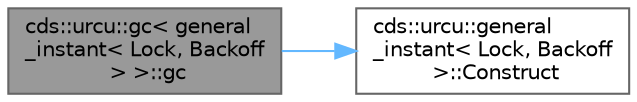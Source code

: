 digraph "cds::urcu::gc&lt; general_instant&lt; Lock, Backoff &gt; &gt;::gc"
{
 // LATEX_PDF_SIZE
  bgcolor="transparent";
  edge [fontname=Helvetica,fontsize=10,labelfontname=Helvetica,labelfontsize=10];
  node [fontname=Helvetica,fontsize=10,shape=box,height=0.2,width=0.4];
  rankdir="LR";
  Node1 [id="Node000001",label="cds::urcu::gc\< general\l_instant\< Lock, Backoff\l \> \>::gc",height=0.2,width=0.4,color="gray40", fillcolor="grey60", style="filled", fontcolor="black",tooltip="Creates URCU general_instant singleton"];
  Node1 -> Node2 [id="edge1_Node000001_Node000002",color="steelblue1",style="solid",tooltip=" "];
  Node2 [id="Node000002",label="cds::urcu::general\l_instant\< Lock, Backoff\l \>::Construct",height=0.2,width=0.4,color="grey40", fillcolor="white", style="filled",URL="$classcds_1_1urcu_1_1general__instant.html#abb80d4c7ce55681d3c16f9077076d5fa",tooltip=" "];
}
